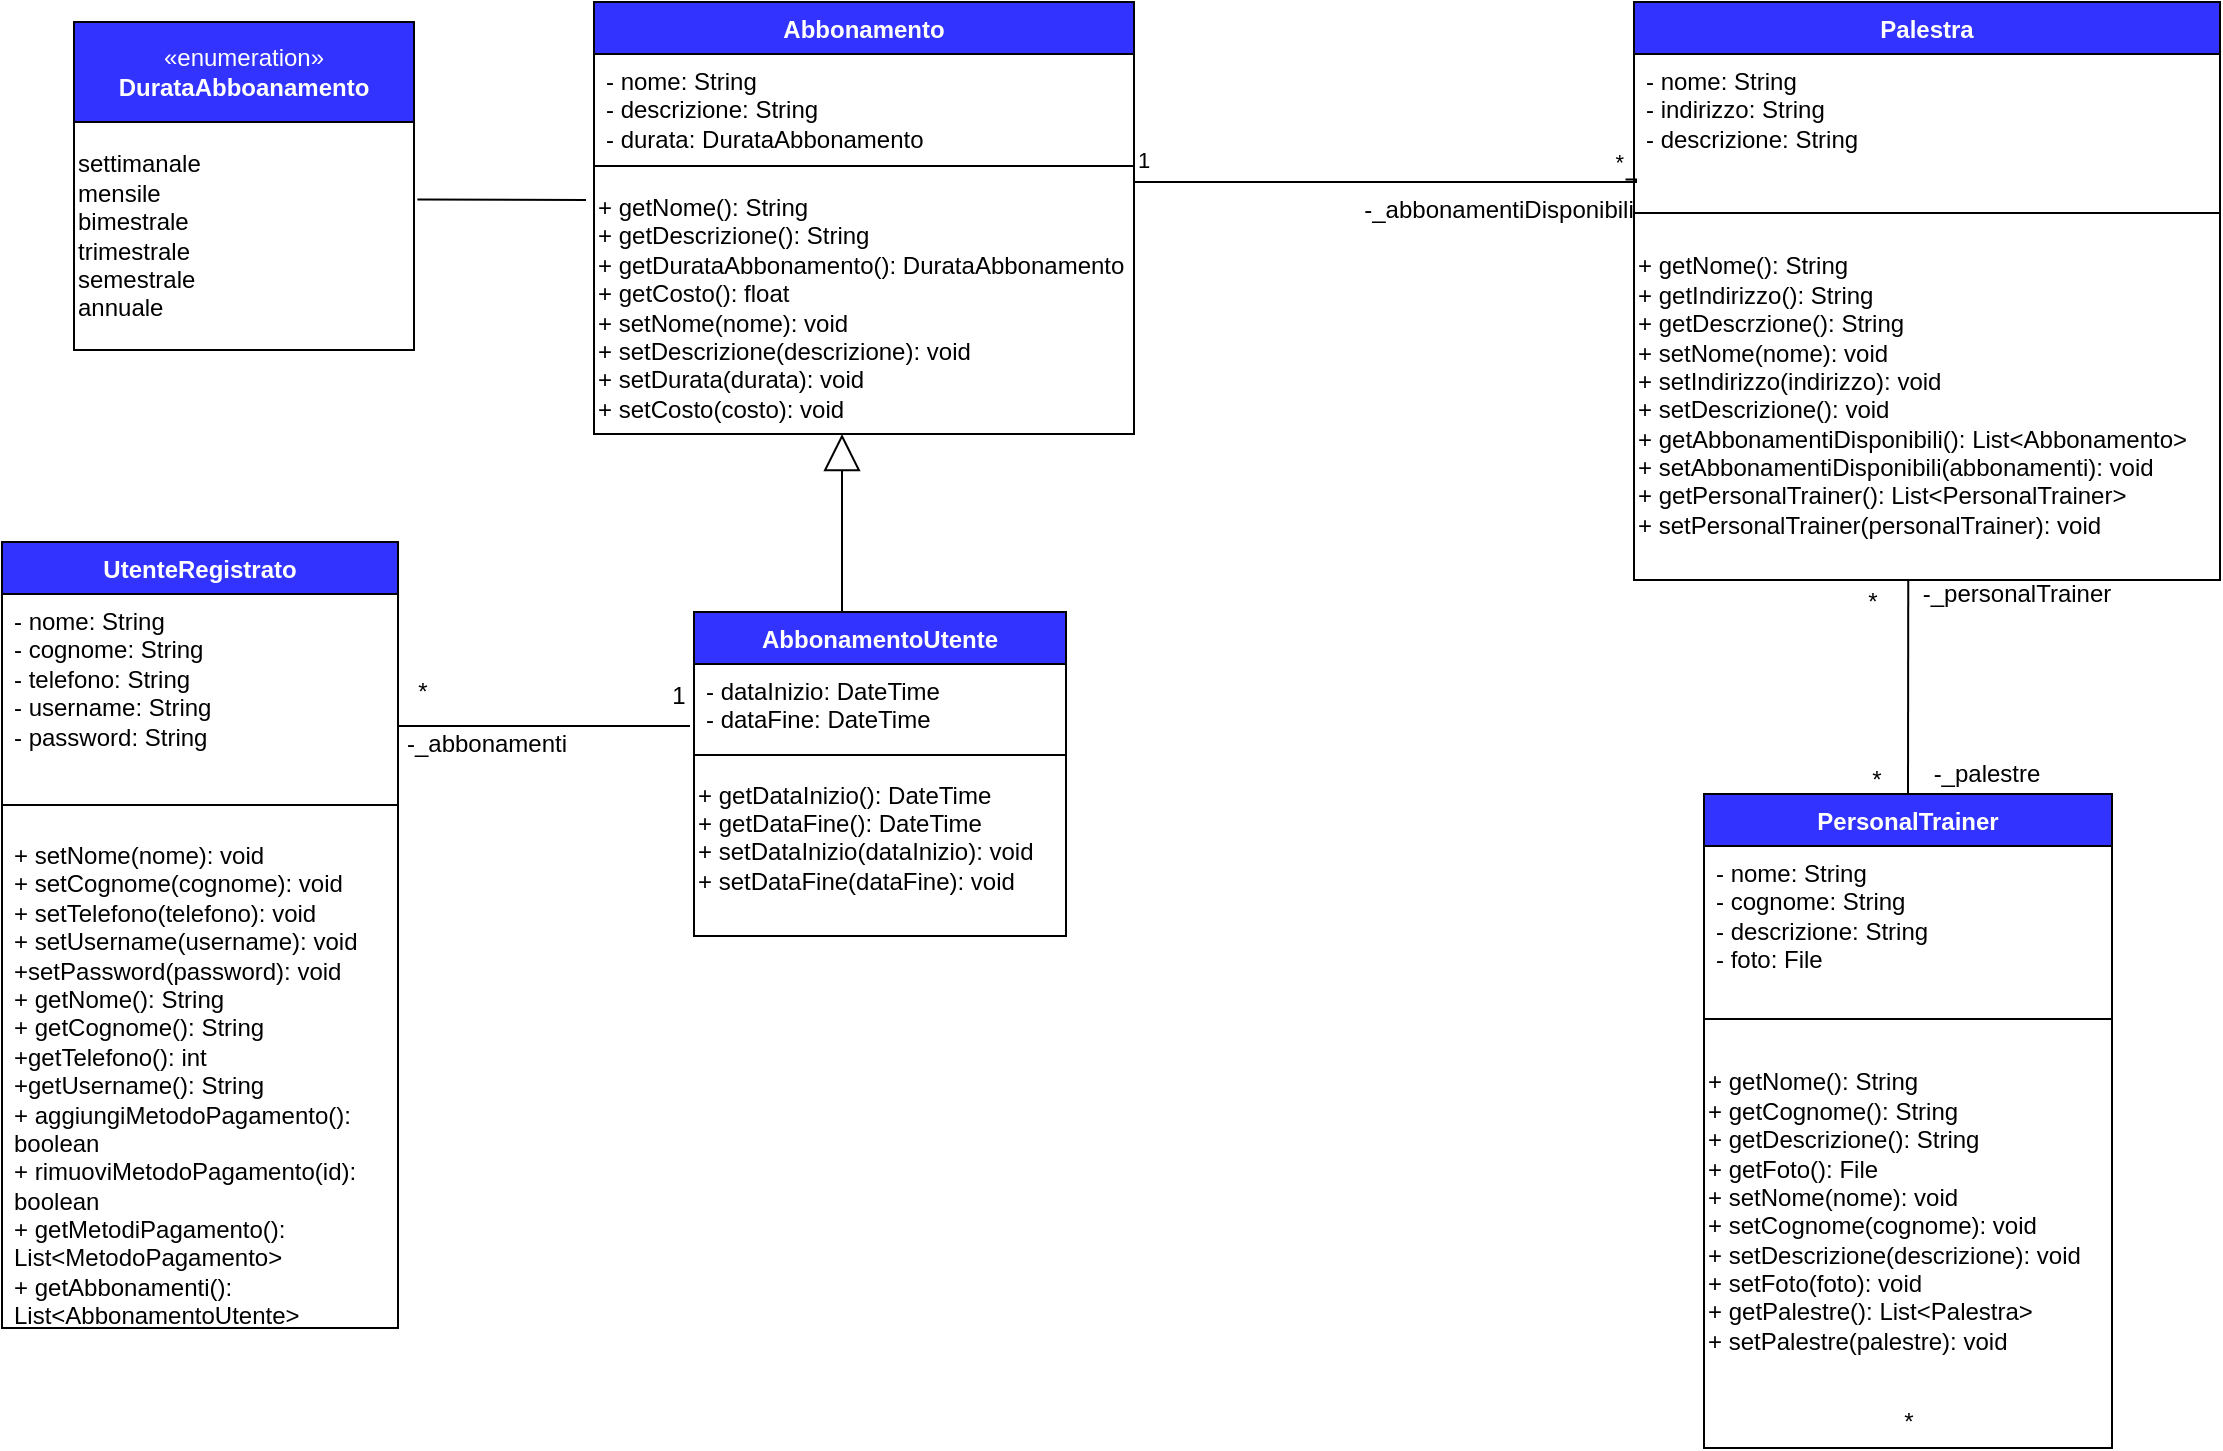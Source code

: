 <mxfile version="24.5.2" type="device">
  <diagram name="Page-1" id="sbFPpcLHUXz4X0utrcQx">
    <mxGraphModel dx="623" dy="328" grid="0" gridSize="10" guides="1" tooltips="1" connect="1" arrows="1" fold="1" page="1" pageScale="1" pageWidth="850" pageHeight="1100" math="0" shadow="0">
      <root>
        <mxCell id="0" />
        <mxCell id="1" parent="0" />
        <mxCell id="F5mE64wRtsuPYbCrd9tL-27" value="&lt;font color=&quot;#ffffff&quot;&gt;Abbonamento&lt;/font&gt;" style="swimlane;fontStyle=1;align=center;verticalAlign=top;childLayout=stackLayout;horizontal=1;startSize=26;horizontalStack=0;resizeParent=1;resizeParentMax=0;resizeLast=0;collapsible=1;marginBottom=0;whiteSpace=wrap;html=1;fillColor=#3333FF;" parent="1" vertex="1">
          <mxGeometry x="340" y="50" width="270" height="216" as="geometry" />
        </mxCell>
        <mxCell id="F5mE64wRtsuPYbCrd9tL-28" value="&lt;div&gt;- nome: String&lt;/div&gt;&lt;div&gt;- descrizione: String&lt;/div&gt;&lt;div&gt;- durata: DurataAbbonamento&lt;br&gt;&lt;/div&gt;&lt;div&gt;- costo: Float&lt;br&gt;&lt;/div&gt;" style="text;strokeColor=none;fillColor=none;align=left;verticalAlign=top;spacingLeft=4;spacingRight=4;overflow=hidden;rotatable=0;points=[[0,0.5],[1,0.5]];portConstraint=eastwest;whiteSpace=wrap;html=1;" parent="F5mE64wRtsuPYbCrd9tL-27" vertex="1">
          <mxGeometry y="26" width="270" height="49" as="geometry" />
        </mxCell>
        <mxCell id="F5mE64wRtsuPYbCrd9tL-29" value="" style="line;strokeWidth=1;fillColor=none;align=left;verticalAlign=middle;spacingTop=-1;spacingLeft=3;spacingRight=3;rotatable=0;labelPosition=right;points=[];portConstraint=eastwest;strokeColor=inherit;" parent="F5mE64wRtsuPYbCrd9tL-27" vertex="1">
          <mxGeometry y="75" width="270" height="14" as="geometry" />
        </mxCell>
        <mxCell id="0iwQKMqkL53BgSZ3pYQt-15" value="+ getNome(): String&lt;div&gt;+ getDescrizione(): String&lt;/div&gt;&lt;div&gt;+ getDurataAbbonamento(): DurataAbbonamento&lt;/div&gt;&lt;div&gt;+ getCosto(): float&lt;/div&gt;&lt;div&gt;+ setNome(nome): void&lt;/div&gt;&lt;div&gt;+ setDescrizione(descrizione): void&lt;/div&gt;&lt;div&gt;+ setDurata(durata): void&lt;/div&gt;&lt;div&gt;+ setCosto(costo): void&lt;/div&gt;" style="text;html=1;align=left;verticalAlign=middle;resizable=0;points=[];autosize=1;strokeColor=none;fillColor=none;" vertex="1" parent="F5mE64wRtsuPYbCrd9tL-27">
          <mxGeometry y="89" width="270" height="127" as="geometry" />
        </mxCell>
        <mxCell id="F5mE64wRtsuPYbCrd9tL-31" value="&lt;font color=&quot;#ffffff&quot;&gt;«enumeration»&lt;br&gt;&lt;b&gt;DurataAbboanamento&lt;/b&gt;&lt;/font&gt;" style="html=1;whiteSpace=wrap;fillColor=#3333FF;" parent="1" vertex="1">
          <mxGeometry x="80" y="60" width="170" height="50" as="geometry" />
        </mxCell>
        <mxCell id="F5mE64wRtsuPYbCrd9tL-32" value="&lt;div align=&quot;left&quot;&gt;settimanale&lt;/div&gt;&lt;div align=&quot;left&quot;&gt;mensile&lt;/div&gt;&lt;div align=&quot;left&quot;&gt;bimestrale&lt;/div&gt;&lt;div align=&quot;left&quot;&gt;trimestrale&lt;/div&gt;&lt;div align=&quot;left&quot;&gt;semestrale&lt;br&gt;&lt;/div&gt;&lt;div align=&quot;left&quot;&gt;annuale&lt;br&gt;&lt;/div&gt;" style="html=1;whiteSpace=wrap;align=left;" parent="1" vertex="1">
          <mxGeometry x="80" y="110" width="170" height="114" as="geometry" />
        </mxCell>
        <mxCell id="F5mE64wRtsuPYbCrd9tL-33" value="" style="endArrow=none;html=1;rounded=0;exitX=1.01;exitY=0.34;exitDx=0;exitDy=0;exitPerimeter=0;" parent="1" source="F5mE64wRtsuPYbCrd9tL-32" edge="1">
          <mxGeometry width="50" height="50" relative="1" as="geometry">
            <mxPoint x="240" y="140" as="sourcePoint" />
            <mxPoint x="336" y="149" as="targetPoint" />
          </mxGeometry>
        </mxCell>
        <mxCell id="F5mE64wRtsuPYbCrd9tL-34" value="&lt;font color=&quot;#ffffff&quot;&gt;Palestra&lt;/font&gt;" style="swimlane;fontStyle=1;align=center;verticalAlign=top;childLayout=stackLayout;horizontal=1;startSize=26;horizontalStack=0;resizeParent=1;resizeParentMax=0;resizeLast=0;collapsible=1;marginBottom=0;whiteSpace=wrap;html=1;fillColor=#3333FF;" parent="1" vertex="1">
          <mxGeometry x="860" y="50" width="293" height="289" as="geometry" />
        </mxCell>
        <mxCell id="F5mE64wRtsuPYbCrd9tL-35" value="&lt;div&gt;- nome: String&lt;/div&gt;&lt;div&gt;- indirizzo: String&lt;/div&gt;&lt;div&gt;- descrizione: String&lt;br&gt;&lt;/div&gt;" style="text;strokeColor=none;fillColor=none;align=left;verticalAlign=top;spacingLeft=4;spacingRight=4;overflow=hidden;rotatable=0;points=[[0,0.5],[1,0.5]];portConstraint=eastwest;whiteSpace=wrap;html=1;" parent="F5mE64wRtsuPYbCrd9tL-34" vertex="1">
          <mxGeometry y="26" width="293" height="66" as="geometry" />
        </mxCell>
        <mxCell id="F5mE64wRtsuPYbCrd9tL-36" value="" style="line;strokeWidth=1;fillColor=none;align=left;verticalAlign=middle;spacingTop=-1;spacingLeft=3;spacingRight=3;rotatable=0;labelPosition=right;points=[];portConstraint=eastwest;strokeColor=inherit;" parent="F5mE64wRtsuPYbCrd9tL-34" vertex="1">
          <mxGeometry y="92" width="293" height="27" as="geometry" />
        </mxCell>
        <mxCell id="0iwQKMqkL53BgSZ3pYQt-27" value="+ getNome(): String&lt;div&gt;+ getIndirizzo(): String&lt;/div&gt;&lt;div&gt;+ getDescrzione(): String&lt;/div&gt;&lt;div&gt;+ setNome(nome): void&lt;/div&gt;&lt;div&gt;+ setIndirizzo(indirizzo): void&lt;/div&gt;&lt;div&gt;+ setDescrizione(): void&lt;/div&gt;&lt;div&gt;+ getAbbonamentiDisponibili(): List&amp;lt;Abbonamento&amp;gt;&lt;/div&gt;&lt;div&gt;+ setAbbonamentiDisponibili(abbonamenti): void&lt;/div&gt;&lt;div&gt;+ getPersonalTrainer(): List&amp;lt;PersonalTrainer&amp;gt;&lt;/div&gt;&lt;div&gt;+ setPersonalTrainer(personalTrainer): void&lt;/div&gt;&lt;div&gt;&lt;br&gt;&lt;/div&gt;" style="text;html=1;align=left;verticalAlign=middle;resizable=0;points=[];autosize=1;strokeColor=none;fillColor=none;" vertex="1" parent="F5mE64wRtsuPYbCrd9tL-34">
          <mxGeometry y="119" width="293" height="170" as="geometry" />
        </mxCell>
        <mxCell id="F5mE64wRtsuPYbCrd9tL-38" value="&lt;font color=&quot;#ffffff&quot;&gt;PersonalTrainer&lt;/font&gt;" style="swimlane;fontStyle=1;align=center;verticalAlign=top;childLayout=stackLayout;horizontal=1;startSize=26;horizontalStack=0;resizeParent=1;resizeParentMax=0;resizeLast=0;collapsible=1;marginBottom=0;whiteSpace=wrap;html=1;fillColor=#3333FF;" parent="1" vertex="1">
          <mxGeometry x="895" y="446" width="204" height="327" as="geometry" />
        </mxCell>
        <mxCell id="F5mE64wRtsuPYbCrd9tL-39" value="&lt;div&gt;- nome: String&lt;/div&gt;&lt;div&gt;- cognome: String&lt;/div&gt;&lt;div&gt;- descrizione: String&lt;/div&gt;&lt;div&gt;- foto: File&lt;br&gt;&lt;/div&gt;" style="text;strokeColor=none;fillColor=none;align=left;verticalAlign=top;spacingLeft=4;spacingRight=4;overflow=hidden;rotatable=0;points=[[0,0.5],[1,0.5]];portConstraint=eastwest;whiteSpace=wrap;html=1;" parent="F5mE64wRtsuPYbCrd9tL-38" vertex="1">
          <mxGeometry y="26" width="204" height="68" as="geometry" />
        </mxCell>
        <mxCell id="F5mE64wRtsuPYbCrd9tL-40" value="" style="line;strokeWidth=1;fillColor=none;align=left;verticalAlign=middle;spacingTop=-1;spacingLeft=3;spacingRight=3;rotatable=0;labelPosition=right;points=[];portConstraint=eastwest;strokeColor=inherit;" parent="F5mE64wRtsuPYbCrd9tL-38" vertex="1">
          <mxGeometry y="94" width="204" height="37" as="geometry" />
        </mxCell>
        <mxCell id="0iwQKMqkL53BgSZ3pYQt-25" value="+ getNome(): String&lt;div&gt;+ getCognome(): String&lt;/div&gt;&lt;div&gt;+ getDescrizione(): String&lt;/div&gt;&lt;div&gt;+ getFoto(): File&lt;/div&gt;&lt;div&gt;+ setNome(nome): void&lt;/div&gt;&lt;div&gt;+ setCognome(cognome): void&lt;/div&gt;&lt;div&gt;+ setDescrizione(descrizione): void&lt;/div&gt;&lt;div&gt;+ setFoto(foto): void&lt;/div&gt;&lt;div&gt;+ getPalestre(): List&amp;lt;Palestra&amp;gt;&lt;/div&gt;&lt;div&gt;+ setPalestre(palestre): void&lt;/div&gt;&lt;div&gt;&lt;br&gt;&lt;/div&gt;" style="text;html=1;align=left;verticalAlign=middle;resizable=0;points=[];autosize=1;strokeColor=none;fillColor=none;" vertex="1" parent="F5mE64wRtsuPYbCrd9tL-38">
          <mxGeometry y="131" width="204" height="170" as="geometry" />
        </mxCell>
        <mxCell id="0iwQKMqkL53BgSZ3pYQt-30" value="*" style="text;html=1;align=center;verticalAlign=middle;resizable=0;points=[];autosize=1;strokeColor=none;fillColor=none;" vertex="1" parent="F5mE64wRtsuPYbCrd9tL-38">
          <mxGeometry y="301" width="204" height="26" as="geometry" />
        </mxCell>
        <mxCell id="F5mE64wRtsuPYbCrd9tL-45" value="&lt;font color=&quot;#ffffff&quot;&gt;AbbonamentoUtente&lt;/font&gt;" style="swimlane;fontStyle=1;align=center;verticalAlign=top;childLayout=stackLayout;horizontal=1;startSize=26;horizontalStack=0;resizeParent=1;resizeParentMax=0;resizeLast=0;collapsible=1;marginBottom=0;whiteSpace=wrap;html=1;fillColor=#3333FF;" parent="1" vertex="1">
          <mxGeometry x="390" y="355" width="186" height="162" as="geometry" />
        </mxCell>
        <mxCell id="F5mE64wRtsuPYbCrd9tL-46" value="&lt;div&gt;- dataInizio: DateTime&lt;/div&gt;&lt;div&gt;- dataFine: DateTime&lt;/div&gt;" style="text;strokeColor=none;fillColor=none;align=left;verticalAlign=top;spacingLeft=4;spacingRight=4;overflow=hidden;rotatable=0;points=[[0,0.5],[1,0.5]];portConstraint=eastwest;whiteSpace=wrap;html=1;" parent="F5mE64wRtsuPYbCrd9tL-45" vertex="1">
          <mxGeometry y="26" width="186" height="39" as="geometry" />
        </mxCell>
        <mxCell id="F5mE64wRtsuPYbCrd9tL-47" value="" style="line;strokeWidth=1;fillColor=none;align=left;verticalAlign=middle;spacingTop=-1;spacingLeft=3;spacingRight=3;rotatable=0;labelPosition=right;points=[];portConstraint=eastwest;strokeColor=inherit;" parent="F5mE64wRtsuPYbCrd9tL-45" vertex="1">
          <mxGeometry y="65" width="186" height="13" as="geometry" />
        </mxCell>
        <mxCell id="0iwQKMqkL53BgSZ3pYQt-18" value="+ getDataInizio(): DateTime&lt;div&gt;+ getDataFine(): DateTime&lt;/div&gt;&lt;div&gt;+ setDataInizio(dataInizio): void&lt;/div&gt;&lt;div&gt;+ setDataFine(dataFine): void&lt;/div&gt;&lt;div&gt;&lt;br&gt;&lt;/div&gt;" style="text;html=1;align=left;verticalAlign=middle;resizable=0;points=[];autosize=1;strokeColor=none;fillColor=none;" vertex="1" parent="F5mE64wRtsuPYbCrd9tL-45">
          <mxGeometry y="78" width="186" height="84" as="geometry" />
        </mxCell>
        <mxCell id="F5mE64wRtsuPYbCrd9tL-49" value="" style="endArrow=block;endSize=16;endFill=0;html=1;rounded=0;" parent="1" edge="1">
          <mxGeometry width="160" relative="1" as="geometry">
            <mxPoint x="464" y="355" as="sourcePoint" />
            <mxPoint x="464" y="266" as="targetPoint" />
          </mxGeometry>
        </mxCell>
        <mxCell id="F5mE64wRtsuPYbCrd9tL-50" value="" style="endArrow=none;html=1;edgeStyle=orthogonalEdgeStyle;rounded=0;exitX=1;exitY=0.561;exitDx=0;exitDy=0;exitPerimeter=0;entryX=0.92;entryY=-0.087;entryDx=0;entryDy=0;entryPerimeter=0;" parent="1" source="F5mE64wRtsuPYbCrd9tL-28" target="0iwQKMqkL53BgSZ3pYQt-19" edge="1">
          <mxGeometry relative="1" as="geometry">
            <mxPoint x="660" y="140" as="sourcePoint" />
            <mxPoint x="820" y="140" as="targetPoint" />
            <Array as="points">
              <mxPoint x="610" y="140" />
              <mxPoint x="861" y="140" />
              <mxPoint x="861" y="139" />
            </Array>
          </mxGeometry>
        </mxCell>
        <mxCell id="F5mE64wRtsuPYbCrd9tL-51" value="1" style="edgeLabel;resizable=0;html=1;align=left;verticalAlign=bottom;" parent="F5mE64wRtsuPYbCrd9tL-50" connectable="0" vertex="1">
          <mxGeometry x="-1" relative="1" as="geometry">
            <mxPoint y="34" as="offset" />
          </mxGeometry>
        </mxCell>
        <mxCell id="F5mE64wRtsuPYbCrd9tL-52" value="*" style="edgeLabel;resizable=0;html=1;align=right;verticalAlign=bottom;" parent="F5mE64wRtsuPYbCrd9tL-50" connectable="0" vertex="1">
          <mxGeometry x="1" relative="1" as="geometry" />
        </mxCell>
        <mxCell id="0iwQKMqkL53BgSZ3pYQt-1" value="&lt;font color=&quot;#ffffff&quot;&gt;UtenteRegistrato&lt;/font&gt;" style="swimlane;fontStyle=1;align=center;verticalAlign=top;childLayout=stackLayout;horizontal=1;startSize=26;horizontalStack=0;resizeParent=1;resizeParentMax=0;resizeLast=0;collapsible=1;marginBottom=0;whiteSpace=wrap;html=1;fillColor=#3333FF;" vertex="1" parent="1">
          <mxGeometry x="44" y="320" width="198" height="393" as="geometry">
            <mxRectangle x="345" y="60" width="80" height="30" as="alternateBounds" />
          </mxGeometry>
        </mxCell>
        <mxCell id="0iwQKMqkL53BgSZ3pYQt-2" value="- nome: String&lt;br&gt;&lt;div&gt;- cognome: String&lt;/div&gt;&lt;div&gt;- telefono: String&lt;br&gt;&lt;/div&gt;&lt;div&gt;- username: String&lt;/div&gt;&lt;div&gt;- password: String&lt;/div&gt;&lt;div&gt;&lt;br&gt; &lt;/div&gt;" style="text;strokeColor=none;fillColor=none;align=left;verticalAlign=top;spacingLeft=4;spacingRight=4;overflow=hidden;rotatable=0;points=[[0,0.5],[1,0.5]];portConstraint=eastwest;whiteSpace=wrap;html=1;" vertex="1" parent="0iwQKMqkL53BgSZ3pYQt-1">
          <mxGeometry y="26" width="198" height="94" as="geometry" />
        </mxCell>
        <mxCell id="0iwQKMqkL53BgSZ3pYQt-3" value="" style="line;strokeWidth=1;fillColor=none;align=left;verticalAlign=middle;spacingTop=-1;spacingLeft=3;spacingRight=3;rotatable=0;labelPosition=right;points=[];portConstraint=eastwest;strokeColor=inherit;" vertex="1" parent="0iwQKMqkL53BgSZ3pYQt-1">
          <mxGeometry y="120" width="198" height="23" as="geometry" />
        </mxCell>
        <mxCell id="0iwQKMqkL53BgSZ3pYQt-4" value="&lt;div&gt;+ setNome(nome): void&lt;/div&gt;&lt;div&gt;+ setCognome(cognome): void&lt;/div&gt;&lt;div&gt;+ setTelefono(telefono): void&lt;/div&gt;&lt;div&gt;+ setUsername(username): void&lt;/div&gt;&lt;div&gt;+setPassword(password): void&lt;/div&gt;&lt;div&gt;+ getNome(): String&lt;/div&gt;&lt;div&gt;+ getCognome(): String&lt;/div&gt;&lt;div&gt;+getTelefono(): int&lt;/div&gt;&lt;div&gt;+getUsername(): String&lt;/div&gt;+ aggiungiMetodoPagamento(): boolean&lt;div&gt;+ rimuoviMetodoPagamento(id&lt;span style=&quot;background-color: initial;&quot;&gt;): boolean&lt;/span&gt;&lt;/div&gt;&lt;div&gt;&lt;span style=&quot;background-color: initial;&quot;&gt;+ getMetodiPagamento(): List&amp;lt;MetodoPagamento&amp;gt;&lt;/span&gt;&lt;/div&gt;&lt;div&gt;&lt;span style=&quot;background-color: initial;&quot;&gt;+ getAbbonamenti(): List&amp;lt;AbbonamentoUtente&amp;gt;&lt;/span&gt;&lt;/div&gt;&lt;div&gt;&lt;span style=&quot;background-color: initial;&quot;&gt;&lt;br&gt;&lt;/span&gt;&lt;/div&gt;&lt;div&gt;&lt;div&gt;&lt;br&gt;&lt;/div&gt;&lt;/div&gt;" style="text;strokeColor=none;fillColor=none;align=left;verticalAlign=top;spacingLeft=4;spacingRight=4;overflow=hidden;rotatable=0;points=[[0,0.5],[1,0.5]];portConstraint=eastwest;whiteSpace=wrap;html=1;" vertex="1" parent="0iwQKMqkL53BgSZ3pYQt-1">
          <mxGeometry y="143" width="198" height="250" as="geometry" />
        </mxCell>
        <mxCell id="0iwQKMqkL53BgSZ3pYQt-11" value="" style="line;strokeWidth=1;fillColor=none;align=left;verticalAlign=middle;spacingTop=-1;spacingLeft=3;spacingRight=3;rotatable=0;labelPosition=right;points=[];portConstraint=eastwest;strokeColor=inherit;" vertex="1" parent="1">
          <mxGeometry x="242" y="408" width="146" height="8" as="geometry" />
        </mxCell>
        <mxCell id="0iwQKMqkL53BgSZ3pYQt-12" value="*" style="text;html=1;align=center;verticalAlign=middle;resizable=0;points=[];autosize=1;strokeColor=none;fillColor=none;" vertex="1" parent="1">
          <mxGeometry x="242" y="382" width="23" height="26" as="geometry" />
        </mxCell>
        <mxCell id="0iwQKMqkL53BgSZ3pYQt-13" value="1" style="text;html=1;align=center;verticalAlign=middle;resizable=0;points=[];autosize=1;strokeColor=none;fillColor=none;" vertex="1" parent="1">
          <mxGeometry x="369" y="384" width="25" height="26" as="geometry" />
        </mxCell>
        <mxCell id="0iwQKMqkL53BgSZ3pYQt-14" value="-_abbonamenti" style="text;html=1;align=center;verticalAlign=middle;resizable=0;points=[];autosize=1;strokeColor=none;fillColor=none;" vertex="1" parent="1">
          <mxGeometry x="237" y="408" width="98" height="26" as="geometry" />
        </mxCell>
        <mxCell id="0iwQKMqkL53BgSZ3pYQt-19" value="-_abbonamentiDisponibili" style="text;html=1;align=center;verticalAlign=middle;resizable=0;points=[];autosize=1;strokeColor=none;fillColor=none;" vertex="1" parent="1">
          <mxGeometry x="715" y="141" width="153" height="26" as="geometry" />
        </mxCell>
        <mxCell id="0iwQKMqkL53BgSZ3pYQt-23" value="-_palestre" style="text;html=1;align=center;verticalAlign=middle;resizable=0;points=[];autosize=1;strokeColor=none;fillColor=none;" vertex="1" parent="1">
          <mxGeometry x="1000" y="423" width="71" height="26" as="geometry" />
        </mxCell>
        <mxCell id="0iwQKMqkL53BgSZ3pYQt-24" value="-_personalTrainer" style="text;html=1;align=center;verticalAlign=middle;resizable=0;points=[];autosize=1;strokeColor=none;fillColor=none;" vertex="1" parent="1">
          <mxGeometry x="995" y="333" width="112" height="26" as="geometry" />
        </mxCell>
        <mxCell id="0iwQKMqkL53BgSZ3pYQt-29" value="" style="endArrow=none;html=1;rounded=0;exitX=0.5;exitY=0;exitDx=0;exitDy=0;entryX=0.468;entryY=1.001;entryDx=0;entryDy=0;entryPerimeter=0;" edge="1" parent="1" source="F5mE64wRtsuPYbCrd9tL-38" target="0iwQKMqkL53BgSZ3pYQt-27">
          <mxGeometry width="50" height="50" relative="1" as="geometry">
            <mxPoint x="972" y="432" as="sourcePoint" />
            <mxPoint x="1022" y="382" as="targetPoint" />
          </mxGeometry>
        </mxCell>
        <mxCell id="0iwQKMqkL53BgSZ3pYQt-31" value="*&lt;div&gt;&lt;br&gt;&lt;/div&gt;" style="text;html=1;align=center;verticalAlign=middle;resizable=0;points=[];autosize=1;strokeColor=none;fillColor=none;" vertex="1" parent="1">
          <mxGeometry x="969" y="425" width="23" height="41" as="geometry" />
        </mxCell>
        <mxCell id="0iwQKMqkL53BgSZ3pYQt-32" value="*" style="text;html=1;align=center;verticalAlign=middle;resizable=0;points=[];autosize=1;strokeColor=none;fillColor=none;" vertex="1" parent="1">
          <mxGeometry x="967" y="337" width="23" height="26" as="geometry" />
        </mxCell>
      </root>
    </mxGraphModel>
  </diagram>
</mxfile>
